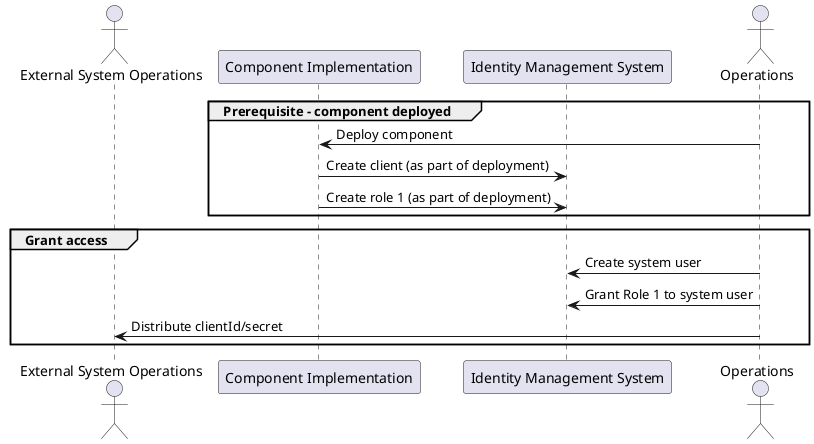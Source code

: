 @startuml

actor externalSystemOperations as "External System Operations"
participant ComponentImplementation as "Component Implementation"
participant IdentityManagementSystem as "Identity Management System"
actor Operations

group Prerequisite - component deployed
    Operations -> ComponentImplementation: Deploy component
    ComponentImplementation -> IdentityManagementSystem: Create client (as part of deployment)
    ComponentImplementation -> IdentityManagementSystem: Create role 1 (as part of deployment)
end group
group Grant access
    Operations -> IdentityManagementSystem : Create system user
    Operations -> IdentityManagementSystem : Grant Role 1 to system user
    Operations -> externalSystemOperations: Distribute clientId/secret
end group

@enduml

